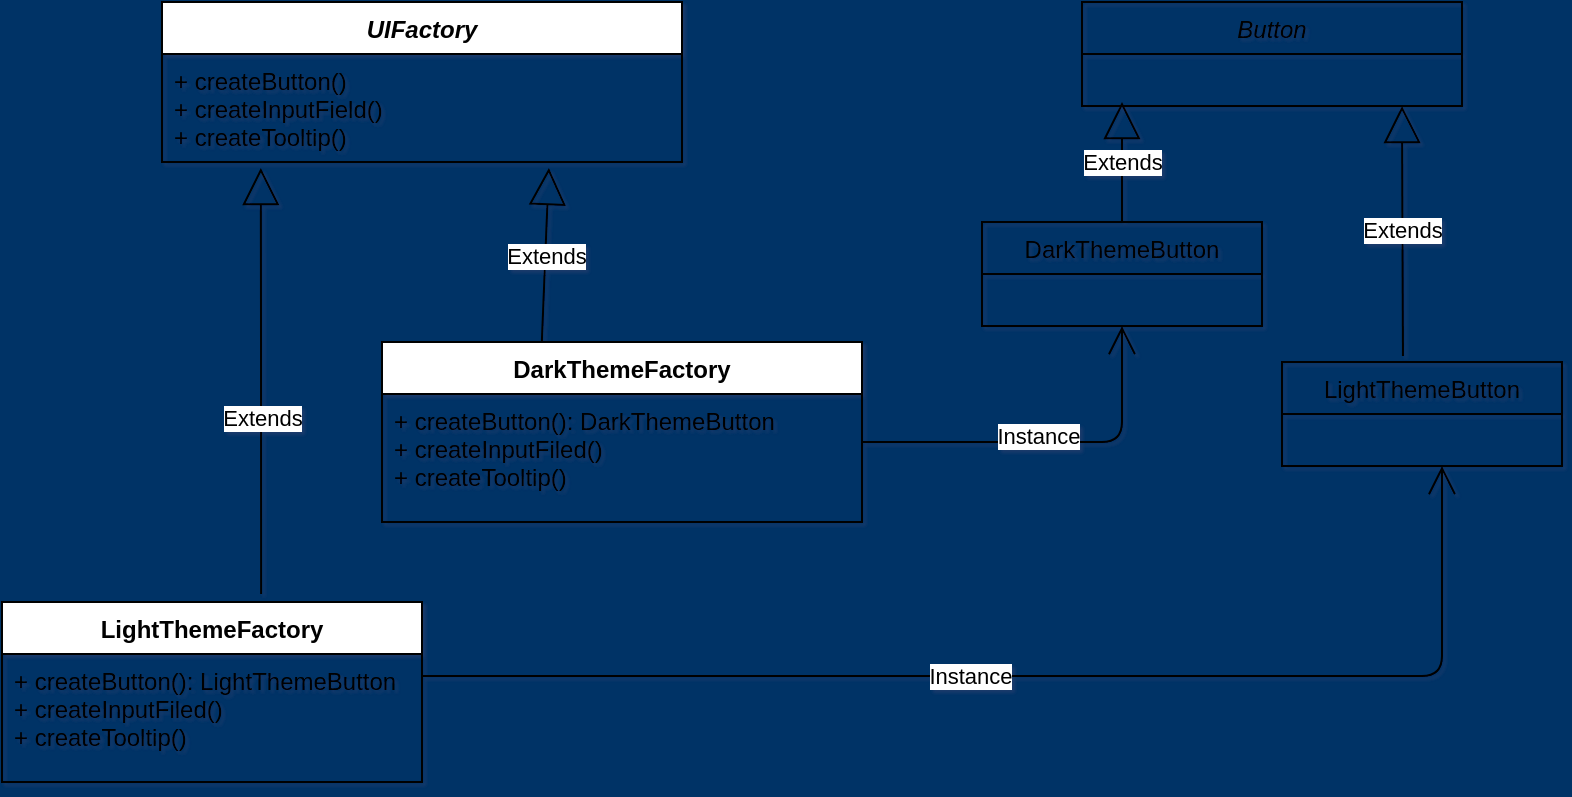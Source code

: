 <mxfile>
    <diagram id="-UFQNaBZ2IQqnAkPPc4u" name="Page-1">
        <mxGraphModel dx="837" dy="950" grid="0" gridSize="10" guides="1" tooltips="1" connect="1" arrows="1" fold="1" page="1" pageScale="1" pageWidth="827" pageHeight="1169" background="#003366" math="0" shadow="1">
            <root>
                <mxCell id="0"/>
                <mxCell id="1" parent="0"/>
                <mxCell id="2" value="UIFactory" style="swimlane;fontStyle=3;align=center;verticalAlign=top;childLayout=stackLayout;horizontal=1;startSize=26;horizontalStack=0;resizeParent=1;resizeParentMax=0;resizeLast=0;collapsible=1;marginBottom=0;" vertex="1" parent="1">
                    <mxGeometry x="110" y="10" width="260" height="80" as="geometry"/>
                </mxCell>
                <mxCell id="5" value="+ createButton()&#10;+ createInputField()&#10;+ createTooltip()" style="text;strokeColor=none;fillColor=none;align=left;verticalAlign=top;spacingLeft=4;spacingRight=4;overflow=hidden;rotatable=0;points=[[0,0.5],[1,0.5]];portConstraint=eastwest;" vertex="1" parent="2">
                    <mxGeometry y="26" width="260" height="54" as="geometry"/>
                </mxCell>
                <mxCell id="6" value="LightThemeFactory" style="swimlane;fontStyle=1;align=center;verticalAlign=top;childLayout=stackLayout;horizontal=1;startSize=26;horizontalStack=0;resizeParent=1;resizeParentMax=0;resizeLast=0;collapsible=1;marginBottom=0;" vertex="1" parent="1">
                    <mxGeometry x="30" y="310" width="210" height="90" as="geometry"/>
                </mxCell>
                <mxCell id="9" value="+ createButton(): LightThemeButton&#10;+ createInputFiled()&#10;+ createTooltip()" style="text;strokeColor=none;fillColor=none;align=left;verticalAlign=top;spacingLeft=4;spacingRight=4;overflow=hidden;rotatable=0;points=[[0,0.5],[1,0.5]];portConstraint=eastwest;" vertex="1" parent="6">
                    <mxGeometry y="26" width="210" height="64" as="geometry"/>
                </mxCell>
                <mxCell id="10" value="Extends" style="endArrow=block;endSize=16;endFill=0;html=1;exitX=0.617;exitY=-0.044;exitDx=0;exitDy=0;exitPerimeter=0;entryX=0.19;entryY=1.056;entryDx=0;entryDy=0;entryPerimeter=0;" edge="1" parent="1" source="6" target="5">
                    <mxGeometry x="-0.167" width="160" relative="1" as="geometry">
                        <mxPoint x="160" y="130" as="sourcePoint"/>
                        <mxPoint x="220" y="80" as="targetPoint"/>
                        <Array as="points">
                            <mxPoint x="159.5" y="170"/>
                        </Array>
                        <mxPoint as="offset"/>
                    </mxGeometry>
                </mxCell>
                <mxCell id="11" value="DarkThemeFactory" style="swimlane;fontStyle=1;align=center;verticalAlign=top;childLayout=stackLayout;horizontal=1;startSize=26;horizontalStack=0;resizeParent=1;resizeParentMax=0;resizeLast=0;collapsible=1;marginBottom=0;" vertex="1" parent="1">
                    <mxGeometry x="220" y="180" width="240" height="90" as="geometry"/>
                </mxCell>
                <mxCell id="12" value="+ createButton(): DarkThemeButton&#10;+ createInputFiled()&#10;+ createTooltip()" style="text;strokeColor=none;fillColor=none;align=left;verticalAlign=top;spacingLeft=4;spacingRight=4;overflow=hidden;rotatable=0;points=[[0,0.5],[1,0.5]];portConstraint=eastwest;" vertex="1" parent="11">
                    <mxGeometry y="26" width="240" height="64" as="geometry"/>
                </mxCell>
                <mxCell id="14" value="Extends" style="endArrow=block;endSize=16;endFill=0;html=1;entryX=0.744;entryY=1.056;entryDx=0;entryDy=0;entryPerimeter=0;exitX=0.333;exitY=0;exitDx=0;exitDy=0;exitPerimeter=0;" edge="1" parent="1" source="11" target="5">
                    <mxGeometry width="160" relative="1" as="geometry">
                        <mxPoint x="390" y="230" as="sourcePoint"/>
                        <mxPoint x="410" y="290" as="targetPoint"/>
                        <Array as="points"/>
                    </mxGeometry>
                </mxCell>
                <mxCell id="20" value="Button" style="swimlane;fontStyle=2;childLayout=stackLayout;horizontal=1;startSize=26;fillColor=none;horizontalStack=0;resizeParent=1;resizeParentMax=0;resizeLast=0;collapsible=1;marginBottom=0;" vertex="1" parent="1">
                    <mxGeometry x="570" y="10" width="190" height="52" as="geometry"/>
                </mxCell>
                <mxCell id="24" value="LightThemeButton" style="swimlane;fontStyle=0;childLayout=stackLayout;horizontal=1;startSize=26;fillColor=none;horizontalStack=0;resizeParent=1;resizeParentMax=0;resizeLast=0;collapsible=1;marginBottom=0;" vertex="1" parent="1">
                    <mxGeometry x="670" y="190" width="140" height="52" as="geometry"/>
                </mxCell>
                <mxCell id="25" value="DarkThemeButton" style="swimlane;fontStyle=0;childLayout=stackLayout;horizontal=1;startSize=26;fillColor=none;horizontalStack=0;resizeParent=1;resizeParentMax=0;resizeLast=0;collapsible=1;marginBottom=0;" vertex="1" parent="1">
                    <mxGeometry x="520" y="120" width="140" height="52" as="geometry"/>
                </mxCell>
                <mxCell id="26" value="Extends" style="endArrow=block;endSize=16;endFill=0;html=1;" edge="1" parent="1">
                    <mxGeometry width="160" relative="1" as="geometry">
                        <mxPoint x="590" y="120" as="sourcePoint"/>
                        <mxPoint x="590" y="60" as="targetPoint"/>
                    </mxGeometry>
                </mxCell>
                <mxCell id="28" value="Extends" style="endArrow=block;endSize=16;endFill=0;html=1;exitX=0.432;exitY=-0.058;exitDx=0;exitDy=0;exitPerimeter=0;" edge="1" parent="1" source="24">
                    <mxGeometry width="160" relative="1" as="geometry">
                        <mxPoint x="730" y="122" as="sourcePoint"/>
                        <mxPoint x="730" y="62.0" as="targetPoint"/>
                    </mxGeometry>
                </mxCell>
                <mxCell id="35" value="" style="endArrow=open;endFill=1;endSize=12;html=1;entryX=0.5;entryY=1;entryDx=0;entryDy=0;" edge="1" parent="1" target="25">
                    <mxGeometry width="160" relative="1" as="geometry">
                        <mxPoint x="460" y="230" as="sourcePoint"/>
                        <mxPoint x="620" y="230" as="targetPoint"/>
                        <Array as="points">
                            <mxPoint x="590" y="230"/>
                        </Array>
                    </mxGeometry>
                </mxCell>
                <mxCell id="37" value="Instance" style="edgeLabel;html=1;align=center;verticalAlign=middle;resizable=0;points=[];" vertex="1" connectable="0" parent="35">
                    <mxGeometry x="-0.069" y="3" relative="1" as="geometry">
                        <mxPoint as="offset"/>
                    </mxGeometry>
                </mxCell>
                <mxCell id="36" value="" style="endArrow=open;endFill=1;endSize=12;html=1;entryX=0.5;entryY=1;entryDx=0;entryDy=0;exitX=0.998;exitY=0.172;exitDx=0;exitDy=0;exitPerimeter=0;" edge="1" parent="1" source="9">
                    <mxGeometry width="160" relative="1" as="geometry">
                        <mxPoint x="250" y="350" as="sourcePoint"/>
                        <mxPoint x="750" y="242" as="targetPoint"/>
                        <Array as="points">
                            <mxPoint x="750" y="347"/>
                        </Array>
                    </mxGeometry>
                </mxCell>
                <mxCell id="38" value="Instance" style="edgeLabel;html=1;align=center;verticalAlign=middle;resizable=0;points=[];" vertex="1" connectable="0" parent="36">
                    <mxGeometry x="-0.11" relative="1" as="geometry">
                        <mxPoint as="offset"/>
                    </mxGeometry>
                </mxCell>
            </root>
        </mxGraphModel>
    </diagram>
</mxfile>